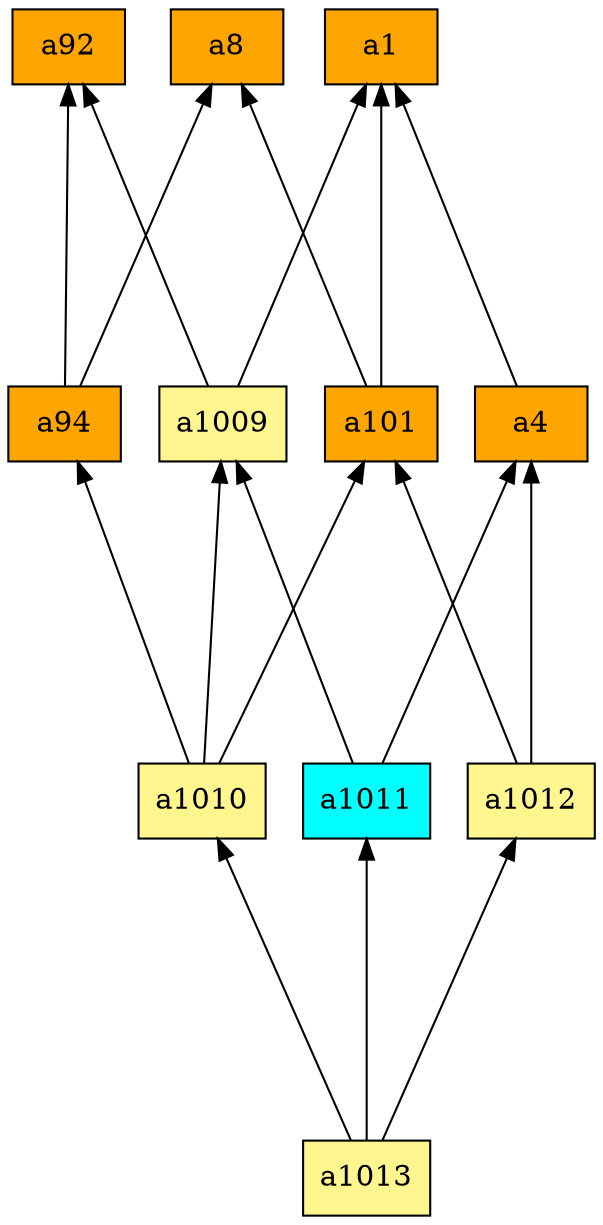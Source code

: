 digraph G {
rankdir=BT;ranksep="2.0";
"a1009" [shape=record,fillcolor=khaki1,style=filled,label="{a1009}"];
"a92" [shape=record,fillcolor=orange,style=filled,label="{a92}"];
"a1" [shape=record,fillcolor=orange,style=filled,label="{a1}"];
"a8" [shape=record,fillcolor=orange,style=filled,label="{a8}"];
"a1011" [shape=record,fillcolor=cyan,style=filled,label="{a1011}"];
"a4" [shape=record,fillcolor=orange,style=filled,label="{a4}"];
"a1012" [shape=record,fillcolor=khaki1,style=filled,label="{a1012}"];
"a1013" [shape=record,fillcolor=khaki1,style=filled,label="{a1013}"];
"a94" [shape=record,fillcolor=orange,style=filled,label="{a94}"];
"a101" [shape=record,fillcolor=orange,style=filled,label="{a101}"];
"a1010" [shape=record,fillcolor=khaki1,style=filled,label="{a1010}"];
"a1009" -> "a1"
"a1009" -> "a92"
"a1011" -> "a1009"
"a1011" -> "a4"
"a4" -> "a1"
"a1012" -> "a4"
"a1012" -> "a101"
"a1013" -> "a1011"
"a1013" -> "a1012"
"a1013" -> "a1010"
"a94" -> "a92"
"a94" -> "a8"
"a101" -> "a1"
"a101" -> "a8"
"a1010" -> "a1009"
"a1010" -> "a94"
"a1010" -> "a101"
}